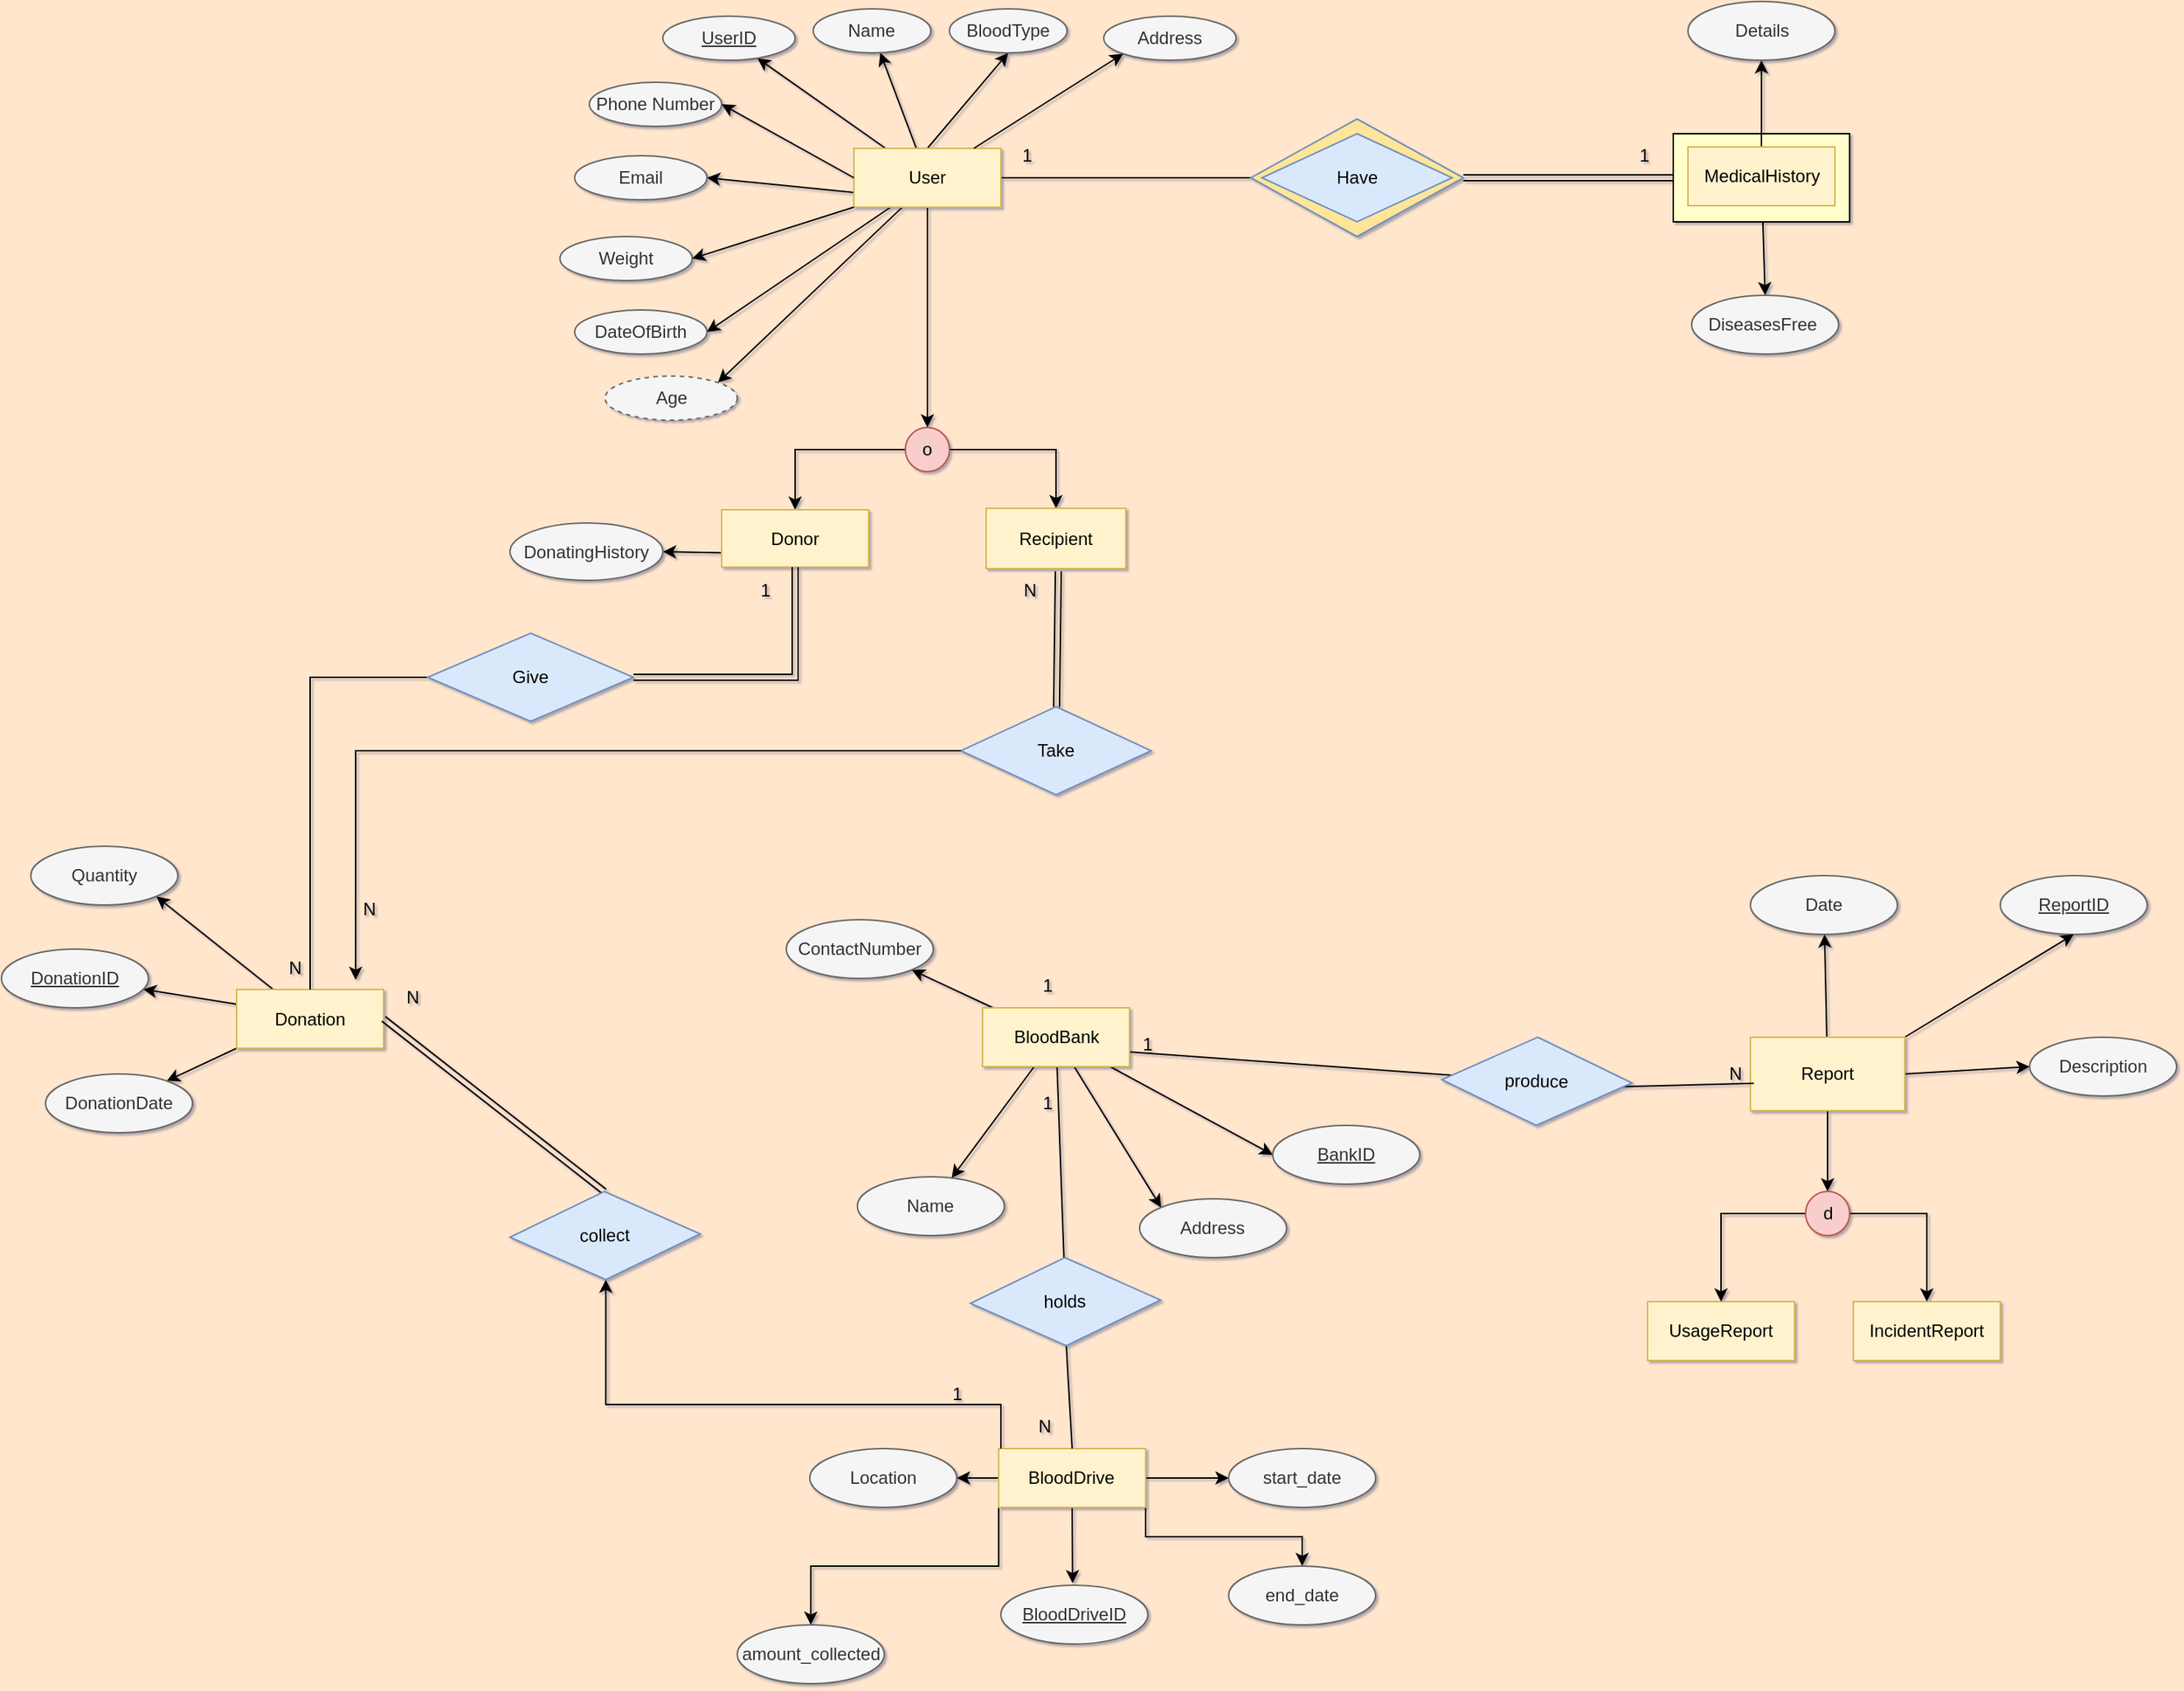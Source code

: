 <mxfile version="22.1.9" type="github">
  <diagram id="R2lEEEUBdFMjLlhIrx00" name="Page-1">
    <mxGraphModel dx="1120" dy="434" grid="1" gridSize="10" guides="1" tooltips="1" connect="1" arrows="1" fold="1" page="1" pageScale="1" pageWidth="2336" pageHeight="1654" background="#FFE6CC" math="0" shadow="1" extFonts="Permanent Marker^https://fonts.googleapis.com/css?family=Permanent+Marker">
      <root>
        <mxCell id="0" />
        <mxCell id="1" parent="0" />
        <mxCell id="_rmbIt593e3uRn-yPing-3" value="" style="rounded=0;orthogonalLoop=1;jettySize=auto;html=1;" parent="1" source="_rmbIt593e3uRn-yPing-1" target="_rmbIt593e3uRn-yPing-2" edge="1">
          <mxGeometry relative="1" as="geometry" />
        </mxCell>
        <mxCell id="_rmbIt593e3uRn-yPing-5" value="" style="rounded=0;orthogonalLoop=1;jettySize=auto;html=1;" parent="1" source="_rmbIt593e3uRn-yPing-1" target="_rmbIt593e3uRn-yPing-4" edge="1">
          <mxGeometry relative="1" as="geometry" />
        </mxCell>
        <mxCell id="_rmbIt593e3uRn-yPing-9" style="rounded=0;orthogonalLoop=1;jettySize=auto;html=1;entryX=1;entryY=0;entryDx=0;entryDy=0;exitX=0.346;exitY=0.961;exitDx=0;exitDy=0;exitPerimeter=0;" parent="1" source="_rmbIt593e3uRn-yPing-1" target="_rmbIt593e3uRn-yPing-10" edge="1">
          <mxGeometry relative="1" as="geometry">
            <mxPoint x="529.83" y="680" as="targetPoint" />
            <mxPoint x="590.83" y="710.5" as="sourcePoint" />
          </mxGeometry>
        </mxCell>
        <mxCell id="_rmbIt593e3uRn-yPing-12" value="" style="rounded=0;orthogonalLoop=1;jettySize=auto;html=1;exitX=0.25;exitY=1;exitDx=0;exitDy=0;entryX=1;entryY=0.5;entryDx=0;entryDy=0;" parent="1" source="_rmbIt593e3uRn-yPing-1" target="_rmbIt593e3uRn-yPing-11" edge="1">
          <mxGeometry relative="1" as="geometry">
            <mxPoint x="556.17" y="665" as="sourcePoint" />
          </mxGeometry>
        </mxCell>
        <mxCell id="_rmbIt593e3uRn-yPing-21" style="rounded=0;orthogonalLoop=1;jettySize=auto;html=1;entryX=1;entryY=0.5;entryDx=0;entryDy=0;exitX=0;exitY=0.75;exitDx=0;exitDy=0;" parent="1" source="_rmbIt593e3uRn-yPing-1" target="_rmbIt593e3uRn-yPing-19" edge="1">
          <mxGeometry relative="1" as="geometry" />
        </mxCell>
        <mxCell id="_rmbIt593e3uRn-yPing-31" style="rounded=0;orthogonalLoop=1;jettySize=auto;html=1;exitX=0;exitY=0.75;exitDx=0;exitDy=0;entryX=1;entryY=0.5;entryDx=0;entryDy=0;" parent="1" source="mngqqu9BJPB-wj1xq_c6-21" target="_rmbIt593e3uRn-yPing-30" edge="1">
          <mxGeometry relative="1" as="geometry">
            <mxPoint x="591" y="731" as="sourcePoint" />
            <mxPoint x="490" y="741.75" as="targetPoint" />
          </mxGeometry>
        </mxCell>
        <mxCell id="ONDrYkihtajZO3aNgYlQ-14" style="rounded=0;orthogonalLoop=1;jettySize=auto;html=1;exitX=0.5;exitY=0;exitDx=0;exitDy=0;entryX=0.5;entryY=1;entryDx=0;entryDy=0;" parent="1" source="_rmbIt593e3uRn-yPing-1" target="ONDrYkihtajZO3aNgYlQ-13" edge="1">
          <mxGeometry relative="1" as="geometry" />
        </mxCell>
        <mxCell id="mngqqu9BJPB-wj1xq_c6-20" style="edgeStyle=orthogonalEdgeStyle;rounded=0;orthogonalLoop=1;jettySize=auto;html=1;entryX=0.5;entryY=0;entryDx=0;entryDy=0;" parent="1" source="_rmbIt593e3uRn-yPing-1" target="mngqqu9BJPB-wj1xq_c6-17" edge="1">
          <mxGeometry relative="1" as="geometry" />
        </mxCell>
        <mxCell id="thTgEI5GeHc5OVV1MgXY-12" style="edgeStyle=orthogonalEdgeStyle;rounded=0;orthogonalLoop=1;jettySize=auto;html=1;entryX=0;entryY=0.5;entryDx=0;entryDy=0;endArrow=none;endFill=0;" parent="1" source="_rmbIt593e3uRn-yPing-1" target="thTgEI5GeHc5OVV1MgXY-2" edge="1">
          <mxGeometry relative="1" as="geometry" />
        </mxCell>
        <mxCell id="_rmbIt593e3uRn-yPing-1" value="User" style="whiteSpace=wrap;html=1;align=center;fillColor=#fff2cc;strokeColor=#d6b656;" parent="1" vertex="1">
          <mxGeometry x="640" y="445" width="100" height="40" as="geometry" />
        </mxCell>
        <mxCell id="_rmbIt593e3uRn-yPing-2" value="UserID" style="ellipse;whiteSpace=wrap;html=1;align=center;fontStyle=4;fillColor=#f5f5f5;strokeColor=#666666;fontColor=#333333;" parent="1" vertex="1">
          <mxGeometry x="510" y="355" width="90" height="30" as="geometry" />
        </mxCell>
        <mxCell id="_rmbIt593e3uRn-yPing-4" value="Name" style="ellipse;whiteSpace=wrap;html=1;align=center;fillColor=#f5f5f5;strokeColor=#666666;fontColor=#333333;" parent="1" vertex="1">
          <mxGeometry x="612.35" y="350" width="80" height="30" as="geometry" />
        </mxCell>
        <mxCell id="_rmbIt593e3uRn-yPing-10" value="Age" style="ellipse;whiteSpace=wrap;html=1;align=center;dashed=1;fillColor=#f5f5f5;strokeColor=#666666;fontColor=#333333;" parent="1" vertex="1">
          <mxGeometry x="470.67" y="600" width="90" height="30" as="geometry" />
        </mxCell>
        <mxCell id="_rmbIt593e3uRn-yPing-11" value="DateOfBirth" style="ellipse;whiteSpace=wrap;html=1;align=center;fillColor=#f5f5f5;strokeColor=#666666;fontColor=#333333;" parent="1" vertex="1">
          <mxGeometry x="450" y="555" width="90" height="30" as="geometry" />
        </mxCell>
        <mxCell id="_rmbIt593e3uRn-yPing-13" value="Address" style="ellipse;whiteSpace=wrap;html=1;align=center;fillColor=#f5f5f5;strokeColor=#666666;fontColor=#333333;" parent="1" vertex="1">
          <mxGeometry x="810" y="355" width="90" height="30" as="geometry" />
        </mxCell>
        <mxCell id="_rmbIt593e3uRn-yPing-16" style="rounded=0;orthogonalLoop=1;jettySize=auto;html=1;entryX=0;entryY=1;entryDx=0;entryDy=0;" parent="1" source="_rmbIt593e3uRn-yPing-1" target="_rmbIt593e3uRn-yPing-13" edge="1">
          <mxGeometry relative="1" as="geometry" />
        </mxCell>
        <mxCell id="_rmbIt593e3uRn-yPing-17" value="Phone Number" style="ellipse;whiteSpace=wrap;html=1;align=center;fillColor=#f5f5f5;strokeColor=#666666;fontColor=#333333;" parent="1" vertex="1">
          <mxGeometry x="460" y="400" width="90" height="30" as="geometry" />
        </mxCell>
        <mxCell id="_rmbIt593e3uRn-yPing-19" value="Email" style="ellipse;whiteSpace=wrap;html=1;align=center;fillColor=#f5f5f5;strokeColor=#666666;fontColor=#333333;" parent="1" vertex="1">
          <mxGeometry x="450" y="450" width="90" height="30" as="geometry" />
        </mxCell>
        <mxCell id="_rmbIt593e3uRn-yPing-20" style="rounded=0;orthogonalLoop=1;jettySize=auto;html=1;exitX=0;exitY=0.5;exitDx=0;exitDy=0;entryX=1;entryY=0.5;entryDx=0;entryDy=0;" parent="1" source="_rmbIt593e3uRn-yPing-1" target="_rmbIt593e3uRn-yPing-17" edge="1">
          <mxGeometry relative="1" as="geometry" />
        </mxCell>
        <mxCell id="_rmbIt593e3uRn-yPing-24" value="Weight" style="ellipse;whiteSpace=wrap;html=1;align=center;fillColor=#f5f5f5;strokeColor=#666666;fontColor=#333333;" parent="1" vertex="1">
          <mxGeometry x="440" y="505" width="90" height="30" as="geometry" />
        </mxCell>
        <mxCell id="_rmbIt593e3uRn-yPing-30" value="DonatingHistory" style="ellipse;whiteSpace=wrap;html=1;align=center;fillColor=#f5f5f5;strokeColor=#666666;fontColor=#333333;" parent="1" vertex="1">
          <mxGeometry x="406" y="700" width="104" height="39" as="geometry" />
        </mxCell>
        <mxCell id="LjBN4Qn5D7-HvQ0hQZ_H-26" style="edgeStyle=orthogonalEdgeStyle;rounded=0;orthogonalLoop=1;jettySize=auto;html=1;entryX=0;entryY=0.5;entryDx=0;entryDy=0;" parent="1" edge="1">
          <mxGeometry relative="1" as="geometry">
            <mxPoint x="1380" y="385.059" as="sourcePoint" />
          </mxGeometry>
        </mxCell>
        <mxCell id="LjBN4Qn5D7-HvQ0hQZ_H-50" value="IncidentReport" style="whiteSpace=wrap;html=1;align=center;fillColor=#fff2cc;strokeColor=#d6b656;" parent="1" vertex="1">
          <mxGeometry x="1320" y="1230" width="100" height="40" as="geometry" />
        </mxCell>
        <mxCell id="LjBN4Qn5D7-HvQ0hQZ_H-51" value="ReportID" style="ellipse;whiteSpace=wrap;html=1;align=center;fontStyle=4;fillColor=#f5f5f5;strokeColor=#666666;fontColor=#333333;" parent="1" vertex="1">
          <mxGeometry x="1420" y="940" width="100" height="40" as="geometry" />
        </mxCell>
        <mxCell id="LjBN4Qn5D7-HvQ0hQZ_H-52" value="Description" style="ellipse;whiteSpace=wrap;html=1;align=center;fillColor=#f5f5f5;strokeColor=#666666;fontColor=#333333;" parent="1" vertex="1">
          <mxGeometry x="1440" y="1050" width="100" height="40" as="geometry" />
        </mxCell>
        <mxCell id="LjBN4Qn5D7-HvQ0hQZ_H-57" value="UsageReport" style="whiteSpace=wrap;html=1;align=center;fillColor=#fff2cc;strokeColor=#d6b656;" parent="1" vertex="1">
          <mxGeometry x="1180" y="1230" width="100" height="40" as="geometry" />
        </mxCell>
        <mxCell id="LjBN4Qn5D7-HvQ0hQZ_H-59" value="Date" style="ellipse;whiteSpace=wrap;html=1;align=center;fillColor=#f5f5f5;strokeColor=#666666;fontColor=#333333;" parent="1" vertex="1">
          <mxGeometry x="1250" y="940" width="100" height="40" as="geometry" />
        </mxCell>
        <mxCell id="AMj3o4mjBAUH1Wynp_XB-3" value="" style="rounded=0;orthogonalLoop=1;jettySize=auto;html=1;" parent="1" source="AMj3o4mjBAUH1Wynp_XB-1" target="LjBN4Qn5D7-HvQ0hQZ_H-59" edge="1">
          <mxGeometry relative="1" as="geometry" />
        </mxCell>
        <mxCell id="AMj3o4mjBAUH1Wynp_XB-4" style="rounded=0;orthogonalLoop=1;jettySize=auto;html=1;exitX=1;exitY=0;exitDx=0;exitDy=0;entryX=0.5;entryY=1;entryDx=0;entryDy=0;" parent="1" source="AMj3o4mjBAUH1Wynp_XB-1" target="LjBN4Qn5D7-HvQ0hQZ_H-51" edge="1">
          <mxGeometry relative="1" as="geometry" />
        </mxCell>
        <mxCell id="AMj3o4mjBAUH1Wynp_XB-5" style="edgeStyle=orthogonalEdgeStyle;rounded=0;orthogonalLoop=1;jettySize=auto;html=1;exitX=0.5;exitY=1;exitDx=0;exitDy=0;" parent="1" source="AMj3o4mjBAUH1Wynp_XB-1" target="AMj3o4mjBAUH1Wynp_XB-6" edge="1">
          <mxGeometry relative="1" as="geometry">
            <mxPoint x="1355" y="820" as="targetPoint" />
          </mxGeometry>
        </mxCell>
        <mxCell id="ONDrYkihtajZO3aNgYlQ-47" style="rounded=0;orthogonalLoop=1;jettySize=auto;html=1;exitX=1;exitY=0.5;exitDx=0;exitDy=0;entryX=0;entryY=0.5;entryDx=0;entryDy=0;" parent="1" source="AMj3o4mjBAUH1Wynp_XB-1" target="LjBN4Qn5D7-HvQ0hQZ_H-52" edge="1">
          <mxGeometry relative="1" as="geometry" />
        </mxCell>
        <mxCell id="AMj3o4mjBAUH1Wynp_XB-1" value="Report" style="rounded=0;whiteSpace=wrap;html=1;fillColor=#fff2cc;strokeColor=#d6b656;" parent="1" vertex="1">
          <mxGeometry x="1250" y="1050" width="105" height="50" as="geometry" />
        </mxCell>
        <mxCell id="AMj3o4mjBAUH1Wynp_XB-7" style="edgeStyle=orthogonalEdgeStyle;rounded=0;orthogonalLoop=1;jettySize=auto;html=1;exitX=0;exitY=0.5;exitDx=0;exitDy=0;entryX=0.5;entryY=0;entryDx=0;entryDy=0;" parent="1" source="AMj3o4mjBAUH1Wynp_XB-6" target="LjBN4Qn5D7-HvQ0hQZ_H-57" edge="1">
          <mxGeometry relative="1" as="geometry" />
        </mxCell>
        <mxCell id="AMj3o4mjBAUH1Wynp_XB-8" style="rounded=0;orthogonalLoop=1;jettySize=auto;html=1;exitX=1;exitY=0.5;exitDx=0;exitDy=0;entryX=0.5;entryY=0;entryDx=0;entryDy=0;edgeStyle=orthogonalEdgeStyle;" parent="1" source="AMj3o4mjBAUH1Wynp_XB-6" target="LjBN4Qn5D7-HvQ0hQZ_H-50" edge="1">
          <mxGeometry relative="1" as="geometry" />
        </mxCell>
        <mxCell id="AMj3o4mjBAUH1Wynp_XB-6" value="d" style="ellipse;whiteSpace=wrap;html=1;fillColor=#f8cecc;strokeColor=#b85450;" parent="1" vertex="1">
          <mxGeometry x="1287.5" y="1155" width="30" height="30" as="geometry" />
        </mxCell>
        <mxCell id="ONDrYkihtajZO3aNgYlQ-13" value="BloodType" style="ellipse;whiteSpace=wrap;html=1;align=center;fillColor=#f5f5f5;strokeColor=#666666;fontColor=#333333;" parent="1" vertex="1">
          <mxGeometry x="705.0" y="350" width="80" height="30" as="geometry" />
        </mxCell>
        <mxCell id="ONDrYkihtajZO3aNgYlQ-53" style="rounded=0;orthogonalLoop=1;jettySize=auto;html=1;exitX=1;exitY=0.5;exitDx=0;exitDy=0;entryX=0;entryY=0;entryDx=0;entryDy=0;" parent="1" edge="1">
          <mxGeometry relative="1" as="geometry">
            <mxPoint x="1720" y="585" as="targetPoint" />
          </mxGeometry>
        </mxCell>
        <mxCell id="mngqqu9BJPB-wj1xq_c6-36" style="edgeStyle=orthogonalEdgeStyle;rounded=0;orthogonalLoop=1;jettySize=auto;html=1;entryX=0.5;entryY=0;entryDx=0;entryDy=0;" parent="1" source="mngqqu9BJPB-wj1xq_c6-17" target="mngqqu9BJPB-wj1xq_c6-21" edge="1">
          <mxGeometry relative="1" as="geometry" />
        </mxCell>
        <mxCell id="mngqqu9BJPB-wj1xq_c6-40" style="edgeStyle=orthogonalEdgeStyle;rounded=0;orthogonalLoop=1;jettySize=auto;html=1;exitX=1;exitY=0.5;exitDx=0;exitDy=0;entryX=0.5;entryY=0;entryDx=0;entryDy=0;" parent="1" source="mngqqu9BJPB-wj1xq_c6-17" target="mngqqu9BJPB-wj1xq_c6-39" edge="1">
          <mxGeometry relative="1" as="geometry" />
        </mxCell>
        <mxCell id="mngqqu9BJPB-wj1xq_c6-17" value="o" style="ellipse;whiteSpace=wrap;html=1;fillColor=#f8cecc;strokeColor=#b85450;" parent="1" vertex="1">
          <mxGeometry x="675" y="635" width="30" height="30" as="geometry" />
        </mxCell>
        <mxCell id="t70BHWSZukmcB8q4agb_-3" style="rounded=0;orthogonalLoop=1;jettySize=auto;html=1;exitX=0;exitY=1;exitDx=0;exitDy=0;" parent="1" source="_rmbIt593e3uRn-yPing-1" edge="1">
          <mxGeometry relative="1" as="geometry">
            <mxPoint x="581.17" y="665" as="sourcePoint" />
            <mxPoint x="530" y="520" as="targetPoint" />
          </mxGeometry>
        </mxCell>
        <mxCell id="mngqqu9BJPB-wj1xq_c6-21" value="Donor" style="rounded=0;whiteSpace=wrap;html=1;fillColor=#fff2cc;strokeColor=#d6b656;" parent="1" vertex="1">
          <mxGeometry x="550" y="691" width="100" height="39" as="geometry" />
        </mxCell>
        <mxCell id="mngqqu9BJPB-wj1xq_c6-22" style="rounded=0;orthogonalLoop=1;jettySize=auto;html=1;exitX=0;exitY=0.25;exitDx=0;exitDy=0;" parent="1" source="mngqqu9BJPB-wj1xq_c6-27" target="mngqqu9BJPB-wj1xq_c6-28" edge="1">
          <mxGeometry relative="1" as="geometry" />
        </mxCell>
        <mxCell id="mngqqu9BJPB-wj1xq_c6-23" style="rounded=0;orthogonalLoop=1;jettySize=auto;html=1;exitX=0;exitY=1;exitDx=0;exitDy=0;" parent="1" source="mngqqu9BJPB-wj1xq_c6-27" target="mngqqu9BJPB-wj1xq_c6-29" edge="1">
          <mxGeometry relative="1" as="geometry" />
        </mxCell>
        <mxCell id="mngqqu9BJPB-wj1xq_c6-24" style="rounded=0;orthogonalLoop=1;jettySize=auto;html=1;entryX=1;entryY=1;entryDx=0;entryDy=0;" parent="1" source="mngqqu9BJPB-wj1xq_c6-27" target="mngqqu9BJPB-wj1xq_c6-30" edge="1">
          <mxGeometry relative="1" as="geometry" />
        </mxCell>
        <mxCell id="mngqqu9BJPB-wj1xq_c6-27" value="Donation" style="whiteSpace=wrap;html=1;align=center;fillColor=#fff2cc;strokeColor=#d6b656;direction=east;" parent="1" vertex="1">
          <mxGeometry x="220" y="1017.5" width="100" height="40" as="geometry" />
        </mxCell>
        <mxCell id="mngqqu9BJPB-wj1xq_c6-28" value="DonationID" style="ellipse;whiteSpace=wrap;html=1;align=center;fontStyle=4;fillColor=#f5f5f5;strokeColor=#666666;fontColor=#333333;direction=east;" parent="1" vertex="1">
          <mxGeometry x="60" y="990" width="100" height="40" as="geometry" />
        </mxCell>
        <mxCell id="mngqqu9BJPB-wj1xq_c6-29" value="DonationDate" style="ellipse;whiteSpace=wrap;html=1;align=center;fillColor=#f5f5f5;strokeColor=#666666;fontColor=#333333;direction=east;" parent="1" vertex="1">
          <mxGeometry x="90" y="1075" width="100" height="40" as="geometry" />
        </mxCell>
        <mxCell id="mngqqu9BJPB-wj1xq_c6-30" value="Quantity" style="ellipse;whiteSpace=wrap;html=1;align=center;fillColor=#f5f5f5;strokeColor=#666666;fontColor=#333333;direction=east;" parent="1" vertex="1">
          <mxGeometry x="80" y="920" width="100" height="40" as="geometry" />
        </mxCell>
        <mxCell id="mngqqu9BJPB-wj1xq_c6-31" style="edgeStyle=orthogonalEdgeStyle;rounded=0;orthogonalLoop=1;jettySize=auto;html=1;exitX=0.5;exitY=1;exitDx=0;exitDy=0;entryX=1;entryY=0.5;entryDx=0;entryDy=0;shape=link;" parent="1" source="mngqqu9BJPB-wj1xq_c6-21" target="mngqqu9BJPB-wj1xq_c6-32" edge="1">
          <mxGeometry relative="1" as="geometry">
            <mxPoint x="170" y="1080" as="sourcePoint" />
          </mxGeometry>
        </mxCell>
        <mxCell id="mngqqu9BJPB-wj1xq_c6-37" style="edgeStyle=orthogonalEdgeStyle;rounded=0;orthogonalLoop=1;jettySize=auto;html=1;entryX=0.5;entryY=0;entryDx=0;entryDy=0;endArrow=none;endFill=0;" parent="1" source="mngqqu9BJPB-wj1xq_c6-32" target="mngqqu9BJPB-wj1xq_c6-27" edge="1">
          <mxGeometry relative="1" as="geometry" />
        </mxCell>
        <mxCell id="mngqqu9BJPB-wj1xq_c6-32" value="Give" style="shape=rhombus;perimeter=rhombusPerimeter;whiteSpace=wrap;html=1;align=center;rotation=0;fillColor=#dae8fc;strokeColor=#6c8ebf;" parent="1" vertex="1">
          <mxGeometry x="350" y="775" width="140" height="60" as="geometry" />
        </mxCell>
        <mxCell id="mngqqu9BJPB-wj1xq_c6-38" value="N" style="text;html=1;strokeColor=none;fillColor=none;align=center;verticalAlign=middle;whiteSpace=wrap;rounded=0;" parent="1" vertex="1">
          <mxGeometry x="310" y="995" width="60" height="55" as="geometry" />
        </mxCell>
        <mxCell id="mngqqu9BJPB-wj1xq_c6-39" value="Recipient" style="rounded=0;whiteSpace=wrap;html=1;fillColor=#fff2cc;strokeColor=#d6b656;" parent="1" vertex="1">
          <mxGeometry x="730" y="690" width="95" height="41" as="geometry" />
        </mxCell>
        <mxCell id="mngqqu9BJPB-wj1xq_c6-41" style="rounded=0;orthogonalLoop=1;jettySize=auto;html=1;shape=link;exitX=0.5;exitY=0;exitDx=0;exitDy=0;entryX=1;entryY=0.5;entryDx=0;entryDy=0;" parent="1" source="aU1ORjK0ykNhyNaxKThA-3" target="mngqqu9BJPB-wj1xq_c6-27" edge="1">
          <mxGeometry relative="1" as="geometry">
            <mxPoint x="460.008" y="1039.122" as="sourcePoint" />
            <mxPoint x="330" y="960" as="targetPoint" />
          </mxGeometry>
        </mxCell>
        <mxCell id="mngqqu9BJPB-wj1xq_c6-55" style="rounded=0;orthogonalLoop=1;jettySize=auto;html=1;exitX=0.664;exitY=1.045;exitDx=0;exitDy=0;shape=link;exitPerimeter=0;" parent="1" target="mngqqu9BJPB-wj1xq_c6-54" edge="1">
          <mxGeometry relative="1" as="geometry">
            <mxPoint x="779.08" y="732.845" as="sourcePoint" />
            <mxPoint x="766" y="815" as="targetPoint" />
          </mxGeometry>
        </mxCell>
        <mxCell id="mngqqu9BJPB-wj1xq_c6-59" style="edgeStyle=orthogonalEdgeStyle;rounded=0;orthogonalLoop=1;jettySize=auto;html=1;entryX=1;entryY=0.5;entryDx=0;entryDy=0;" parent="1" edge="1">
          <mxGeometry relative="1" as="geometry">
            <mxPoint x="634" y="167.0" as="sourcePoint" />
          </mxGeometry>
        </mxCell>
        <mxCell id="mngqqu9BJPB-wj1xq_c6-60" style="edgeStyle=orthogonalEdgeStyle;rounded=0;orthogonalLoop=1;jettySize=auto;html=1;entryX=0;entryY=0.5;entryDx=0;entryDy=0;" parent="1" edge="1">
          <mxGeometry relative="1" as="geometry">
            <mxPoint x="734" y="167.0" as="sourcePoint" />
          </mxGeometry>
        </mxCell>
        <mxCell id="mngqqu9BJPB-wj1xq_c6-72" style="rounded=0;orthogonalLoop=1;jettySize=auto;html=1;entryX=1;entryY=1;entryDx=0;entryDy=0;" parent="1" source="mngqqu9BJPB-wj1xq_c6-79" target="mngqqu9BJPB-wj1xq_c6-83" edge="1">
          <mxGeometry relative="1" as="geometry" />
        </mxCell>
        <mxCell id="mngqqu9BJPB-wj1xq_c6-73" style="rounded=0;orthogonalLoop=1;jettySize=auto;html=1;" parent="1" source="mngqqu9BJPB-wj1xq_c6-79" target="mngqqu9BJPB-wj1xq_c6-81" edge="1">
          <mxGeometry relative="1" as="geometry" />
        </mxCell>
        <mxCell id="mngqqu9BJPB-wj1xq_c6-74" style="rounded=0;orthogonalLoop=1;jettySize=auto;html=1;entryX=0;entryY=0.5;entryDx=0;entryDy=0;" parent="1" source="mngqqu9BJPB-wj1xq_c6-79" target="mngqqu9BJPB-wj1xq_c6-80" edge="1">
          <mxGeometry relative="1" as="geometry" />
        </mxCell>
        <mxCell id="mngqqu9BJPB-wj1xq_c6-78" style="rounded=0;orthogonalLoop=1;jettySize=auto;html=1;exitX=1;exitY=0.75;exitDx=0;exitDy=0;endArrow=none;endFill=0;" parent="1" source="mngqqu9BJPB-wj1xq_c6-79" target="mngqqu9BJPB-wj1xq_c6-94" edge="1">
          <mxGeometry relative="1" as="geometry">
            <mxPoint x="819.99" y="1075.56" as="sourcePoint" />
            <mxPoint x="1155.61" y="1064.431" as="targetPoint" />
          </mxGeometry>
        </mxCell>
        <mxCell id="mngqqu9BJPB-wj1xq_c6-101" style="rounded=0;orthogonalLoop=1;jettySize=auto;html=1;entryX=0;entryY=0;entryDx=0;entryDy=0;" parent="1" source="mngqqu9BJPB-wj1xq_c6-79" target="mngqqu9BJPB-wj1xq_c6-82" edge="1">
          <mxGeometry relative="1" as="geometry" />
        </mxCell>
        <mxCell id="mngqqu9BJPB-wj1xq_c6-109" style="rounded=0;orthogonalLoop=1;jettySize=auto;html=1;endArrow=none;endFill=0;" parent="1" source="mngqqu9BJPB-wj1xq_c6-79" target="mngqqu9BJPB-wj1xq_c6-93" edge="1">
          <mxGeometry relative="1" as="geometry" />
        </mxCell>
        <mxCell id="mngqqu9BJPB-wj1xq_c6-79" value="BloodBank" style="whiteSpace=wrap;html=1;align=center;fillColor=#fff2cc;strokeColor=#d6b656;" parent="1" vertex="1">
          <mxGeometry x="727.5" y="1030" width="100" height="40" as="geometry" />
        </mxCell>
        <mxCell id="mngqqu9BJPB-wj1xq_c6-80" value="BankID " style="ellipse;whiteSpace=wrap;html=1;align=center;fontStyle=4;fillColor=#f5f5f5;strokeColor=#666666;fontColor=#333333;" parent="1" vertex="1">
          <mxGeometry x="925" y="1110" width="100" height="40" as="geometry" />
        </mxCell>
        <mxCell id="mngqqu9BJPB-wj1xq_c6-81" value="Name" style="ellipse;whiteSpace=wrap;html=1;align=center;fillColor=#f5f5f5;strokeColor=#666666;fontColor=#333333;" parent="1" vertex="1">
          <mxGeometry x="642.35" y="1145" width="100" height="40" as="geometry" />
        </mxCell>
        <mxCell id="mngqqu9BJPB-wj1xq_c6-82" value="Address" style="ellipse;whiteSpace=wrap;html=1;align=center;fillColor=#f5f5f5;strokeColor=#666666;fontColor=#333333;" parent="1" vertex="1">
          <mxGeometry x="834.39" y="1160" width="100" height="40" as="geometry" />
        </mxCell>
        <mxCell id="mngqqu9BJPB-wj1xq_c6-83" value="ContactNumber" style="ellipse;whiteSpace=wrap;html=1;align=center;fillColor=#f5f5f5;strokeColor=#666666;fontColor=#333333;" parent="1" vertex="1">
          <mxGeometry x="594" y="970" width="100" height="40" as="geometry" />
        </mxCell>
        <mxCell id="mngqqu9BJPB-wj1xq_c6-84" style="edgeStyle=orthogonalEdgeStyle;rounded=0;orthogonalLoop=1;jettySize=auto;html=1;entryX=1;entryY=0.5;entryDx=0;entryDy=0;" parent="1" source="mngqqu9BJPB-wj1xq_c6-87" target="mngqqu9BJPB-wj1xq_c6-89" edge="1">
          <mxGeometry relative="1" as="geometry" />
        </mxCell>
        <mxCell id="mngqqu9BJPB-wj1xq_c6-85" style="edgeStyle=orthogonalEdgeStyle;rounded=0;orthogonalLoop=1;jettySize=auto;html=1;entryX=0;entryY=0.5;entryDx=0;entryDy=0;" parent="1" source="mngqqu9BJPB-wj1xq_c6-87" target="mngqqu9BJPB-wj1xq_c6-90" edge="1">
          <mxGeometry relative="1" as="geometry" />
        </mxCell>
        <mxCell id="mngqqu9BJPB-wj1xq_c6-86" style="rounded=0;orthogonalLoop=1;jettySize=auto;html=1;entryX=0.66;entryY=-0.033;entryDx=0;entryDy=0;entryPerimeter=0;exitX=0.5;exitY=1;exitDx=0;exitDy=0;" parent="1" source="mngqqu9BJPB-wj1xq_c6-87" edge="1">
          <mxGeometry relative="1" as="geometry">
            <mxPoint x="788.81" y="1421.68" as="targetPoint" />
            <mxPoint x="776.186" y="1370" as="sourcePoint" />
          </mxGeometry>
        </mxCell>
        <mxCell id="aU1ORjK0ykNhyNaxKThA-2" style="edgeStyle=orthogonalEdgeStyle;rounded=0;orthogonalLoop=1;jettySize=auto;html=1;exitX=1;exitY=1;exitDx=0;exitDy=0;" edge="1" parent="1" source="mngqqu9BJPB-wj1xq_c6-87" target="aU1ORjK0ykNhyNaxKThA-1">
          <mxGeometry relative="1" as="geometry" />
        </mxCell>
        <mxCell id="aU1ORjK0ykNhyNaxKThA-9" style="edgeStyle=orthogonalEdgeStyle;rounded=0;orthogonalLoop=1;jettySize=auto;html=1;exitX=0;exitY=1;exitDx=0;exitDy=0;entryX=0.5;entryY=0;entryDx=0;entryDy=0;" edge="1" parent="1" source="mngqqu9BJPB-wj1xq_c6-87" target="aU1ORjK0ykNhyNaxKThA-11">
          <mxGeometry relative="1" as="geometry">
            <mxPoint x="610" y="1440" as="targetPoint" />
          </mxGeometry>
        </mxCell>
        <mxCell id="mngqqu9BJPB-wj1xq_c6-87" value="BloodDrive" style="whiteSpace=wrap;html=1;align=center;fillColor=#fff2cc;strokeColor=#d6b656;" parent="1" vertex="1">
          <mxGeometry x="738.49" y="1330" width="100" height="40" as="geometry" />
        </mxCell>
        <mxCell id="mngqqu9BJPB-wj1xq_c6-88" value="BloodDriveID" style="ellipse;whiteSpace=wrap;html=1;align=center;fontStyle=4;fillColor=#f5f5f5;strokeColor=#666666;fontColor=#333333;" parent="1" vertex="1">
          <mxGeometry x="740" y="1423" width="100" height="40" as="geometry" />
        </mxCell>
        <mxCell id="mngqqu9BJPB-wj1xq_c6-89" value="Location" style="ellipse;whiteSpace=wrap;html=1;align=center;fillColor=#f5f5f5;strokeColor=#666666;fontColor=#333333;" parent="1" vertex="1">
          <mxGeometry x="610" y="1330" width="100" height="40" as="geometry" />
        </mxCell>
        <mxCell id="mngqqu9BJPB-wj1xq_c6-90" value="start_date" style="ellipse;whiteSpace=wrap;html=1;align=center;fillColor=#f5f5f5;strokeColor=#666666;fontColor=#333333;" parent="1" vertex="1">
          <mxGeometry x="895" y="1330" width="100" height="40" as="geometry" />
        </mxCell>
        <mxCell id="mngqqu9BJPB-wj1xq_c6-100" style="rounded=0;orthogonalLoop=1;jettySize=auto;html=1;entryX=0.5;entryY=0;entryDx=0;entryDy=0;endArrow=none;endFill=0;exitX=0.5;exitY=1;exitDx=0;exitDy=0;" parent="1" source="mngqqu9BJPB-wj1xq_c6-93" target="mngqqu9BJPB-wj1xq_c6-87" edge="1">
          <mxGeometry relative="1" as="geometry">
            <mxPoint x="772.418" y="1317.613" as="sourcePoint" />
            <mxPoint x="767.58" y="1440" as="targetPoint" />
          </mxGeometry>
        </mxCell>
        <mxCell id="mngqqu9BJPB-wj1xq_c6-93" value="holds" style="shape=rhombus;perimeter=rhombusPerimeter;whiteSpace=wrap;html=1;align=center;rotation=-1;fillColor=#dae8fc;strokeColor=#6c8ebf;" parent="1" vertex="1">
          <mxGeometry x="719.3" y="1200" width="129.39" height="60" as="geometry" />
        </mxCell>
        <mxCell id="mngqqu9BJPB-wj1xq_c6-104" style="rounded=0;orthogonalLoop=1;jettySize=auto;html=1;entryX=0;entryY=0.75;entryDx=0;entryDy=0;exitX=0.954;exitY=0.543;exitDx=0;exitDy=0;exitPerimeter=0;endArrow=none;endFill=0;" parent="1" source="mngqqu9BJPB-wj1xq_c6-94" edge="1">
          <mxGeometry relative="1" as="geometry">
            <mxPoint x="1169.391" y="1078.577" as="sourcePoint" />
            <mxPoint x="1252.31" y="1081.43" as="targetPoint" />
          </mxGeometry>
        </mxCell>
        <mxCell id="mngqqu9BJPB-wj1xq_c6-94" value="produce" style="shape=rhombus;perimeter=rhombusPerimeter;whiteSpace=wrap;html=1;align=center;rotation=1;fillColor=#dae8fc;strokeColor=#6c8ebf;" parent="1" vertex="1">
          <mxGeometry x="1040" y="1050" width="129.39" height="60" as="geometry" />
        </mxCell>
        <mxCell id="mngqqu9BJPB-wj1xq_c6-98" style="rounded=0;orthogonalLoop=1;jettySize=auto;html=1;entryX=0.341;entryY=0.902;entryDx=0;entryDy=0;entryPerimeter=0;exitX=0.5;exitY=0;exitDx=0;exitDy=0;endArrow=none;endFill=0;" parent="1" source="mngqqu9BJPB-wj1xq_c6-54" edge="1">
          <mxGeometry relative="1" as="geometry">
            <mxPoint x="714" y="965" as="sourcePoint" />
            <mxPoint x="775.422" y="859.12" as="targetPoint" />
          </mxGeometry>
        </mxCell>
        <mxCell id="mngqqu9BJPB-wj1xq_c6-113" value="1" style="text;html=1;strokeColor=none;fillColor=none;align=center;verticalAlign=middle;whiteSpace=wrap;rounded=0;" parent="1" vertex="1">
          <mxGeometry x="550" y="731" width="60" height="30" as="geometry" />
        </mxCell>
        <mxCell id="mngqqu9BJPB-wj1xq_c6-54" value="Take" style="shape=rhombus;perimeter=rhombusPerimeter;whiteSpace=wrap;html=1;align=center;rotation=0;fillColor=#dae8fc;strokeColor=#6c8ebf;" parent="1" vertex="1">
          <mxGeometry x="712.81" y="825" width="129.39" height="60" as="geometry" />
        </mxCell>
        <mxCell id="mngqqu9BJPB-wj1xq_c6-117" value="1" style="text;html=1;strokeColor=none;fillColor=none;align=center;verticalAlign=middle;whiteSpace=wrap;rounded=0;" parent="1" vertex="1">
          <mxGeometry x="810" y="1040" width="60" height="30" as="geometry" />
        </mxCell>
        <mxCell id="mngqqu9BJPB-wj1xq_c6-118" value="N" style="text;html=1;strokeColor=none;fillColor=none;align=center;verticalAlign=middle;whiteSpace=wrap;rounded=0;" parent="1" vertex="1">
          <mxGeometry x="1210" y="1060" width="60" height="30" as="geometry" />
        </mxCell>
        <mxCell id="mngqqu9BJPB-wj1xq_c6-119" value="1" style="text;html=1;strokeColor=none;fillColor=none;align=center;verticalAlign=middle;whiteSpace=wrap;rounded=0;" parent="1" vertex="1">
          <mxGeometry x="742" y="1080" width="60" height="30" as="geometry" />
        </mxCell>
        <mxCell id="aU1ORjK0ykNhyNaxKThA-4" style="edgeStyle=orthogonalEdgeStyle;rounded=0;orthogonalLoop=1;jettySize=auto;html=1;exitX=0;exitY=1;exitDx=0;exitDy=0;entryX=0.5;entryY=1;entryDx=0;entryDy=0;" edge="1" parent="1" source="mngqqu9BJPB-wj1xq_c6-121" target="aU1ORjK0ykNhyNaxKThA-3">
          <mxGeometry relative="1" as="geometry">
            <Array as="points">
              <mxPoint x="740" y="1300" />
              <mxPoint x="471" y="1300" />
            </Array>
          </mxGeometry>
        </mxCell>
        <mxCell id="mngqqu9BJPB-wj1xq_c6-121" value="N" style="text;html=1;strokeColor=none;fillColor=none;align=center;verticalAlign=middle;whiteSpace=wrap;rounded=0;" parent="1" vertex="1">
          <mxGeometry x="740" y="1300" width="60" height="30" as="geometry" />
        </mxCell>
        <mxCell id="mngqqu9BJPB-wj1xq_c6-122" value="1" style="text;html=1;strokeColor=none;fillColor=none;align=center;verticalAlign=middle;whiteSpace=wrap;rounded=0;" parent="1" vertex="1">
          <mxGeometry x="742.35" y="1000" width="60" height="30" as="geometry" />
        </mxCell>
        <mxCell id="mngqqu9BJPB-wj1xq_c6-123" value="N" style="text;html=1;strokeColor=none;fillColor=none;align=center;verticalAlign=middle;whiteSpace=wrap;rounded=0;" parent="1" vertex="1">
          <mxGeometry x="730" y="731" width="60" height="30" as="geometry" />
        </mxCell>
        <mxCell id="t70BHWSZukmcB8q4agb_-8" value="N" style="text;html=1;strokeColor=none;fillColor=none;align=center;verticalAlign=middle;whiteSpace=wrap;rounded=0;" parent="1" vertex="1">
          <mxGeometry x="230" y="975" width="60" height="55" as="geometry" />
        </mxCell>
        <mxCell id="thTgEI5GeHc5OVV1MgXY-2" value="" style="shape=rhombus;perimeter=rhombusPerimeter;whiteSpace=wrap;html=1;align=center;rotation=0;fillColor=#FFE599;strokeColor=#6c8ebf;" parent="1" vertex="1">
          <mxGeometry x="910.0" y="425" width="144.69" height="80" as="geometry" />
        </mxCell>
        <mxCell id="thTgEI5GeHc5OVV1MgXY-13" style="rounded=0;orthogonalLoop=1;jettySize=auto;html=1;entryX=0.5;entryY=0;entryDx=0;entryDy=0;" parent="1" source="thTgEI5GeHc5OVV1MgXY-3" target="thTgEI5GeHc5OVV1MgXY-5" edge="1">
          <mxGeometry relative="1" as="geometry" />
        </mxCell>
        <mxCell id="thTgEI5GeHc5OVV1MgXY-3" value="" style="rounded=0;whiteSpace=wrap;html=1;fillColor=#FFFFCC;" parent="1" vertex="1">
          <mxGeometry x="1197.5" y="435" width="120" height="60" as="geometry" />
        </mxCell>
        <mxCell id="thTgEI5GeHc5OVV1MgXY-14" style="edgeStyle=orthogonalEdgeStyle;rounded=0;orthogonalLoop=1;jettySize=auto;html=1;entryX=0.5;entryY=1;entryDx=0;entryDy=0;" parent="1" source="thTgEI5GeHc5OVV1MgXY-4" target="thTgEI5GeHc5OVV1MgXY-6" edge="1">
          <mxGeometry relative="1" as="geometry" />
        </mxCell>
        <mxCell id="thTgEI5GeHc5OVV1MgXY-4" value="MedicalHistory" style="whiteSpace=wrap;html=1;align=center;fillColor=#fff2cc;strokeColor=#d6b656;" parent="1" vertex="1">
          <mxGeometry x="1207.5" y="444" width="100" height="40" as="geometry" />
        </mxCell>
        <mxCell id="thTgEI5GeHc5OVV1MgXY-5" value="DiseasesFree&amp;nbsp;" style="ellipse;whiteSpace=wrap;html=1;align=center;fillColor=#f5f5f5;strokeColor=#666666;fontColor=#333333;" parent="1" vertex="1">
          <mxGeometry x="1210" y="545" width="100" height="40" as="geometry" />
        </mxCell>
        <mxCell id="thTgEI5GeHc5OVV1MgXY-6" value="Details" style="ellipse;whiteSpace=wrap;html=1;align=center;fillColor=#f5f5f5;strokeColor=#666666;fontColor=#333333;" parent="1" vertex="1">
          <mxGeometry x="1207.5" y="345" width="100" height="40" as="geometry" />
        </mxCell>
        <mxCell id="thTgEI5GeHc5OVV1MgXY-7" value="Have" style="shape=rhombus;perimeter=rhombusPerimeter;whiteSpace=wrap;html=1;align=center;rotation=0;fillColor=#dae8fc;strokeColor=#6c8ebf;" parent="1" vertex="1">
          <mxGeometry x="917.65" y="435" width="129.39" height="60" as="geometry" />
        </mxCell>
        <mxCell id="thTgEI5GeHc5OVV1MgXY-8" style="rounded=0;orthogonalLoop=1;jettySize=auto;html=1;exitX=0;exitY=0.5;exitDx=0;exitDy=0;entryX=1;entryY=0.5;entryDx=0;entryDy=0;shape=link;" parent="1" source="thTgEI5GeHc5OVV1MgXY-3" target="thTgEI5GeHc5OVV1MgXY-2" edge="1">
          <mxGeometry relative="1" as="geometry">
            <mxPoint x="1321.78" y="200.0" as="sourcePoint" />
            <mxPoint x="1403.04" y="242" as="targetPoint" />
            <Array as="points" />
          </mxGeometry>
        </mxCell>
        <mxCell id="thTgEI5GeHc5OVV1MgXY-10" value="1" style="text;html=1;strokeColor=none;fillColor=none;align=center;verticalAlign=middle;whiteSpace=wrap;rounded=0;" parent="1" vertex="1">
          <mxGeometry x="727.5" y="435" width="60" height="30" as="geometry" />
        </mxCell>
        <mxCell id="thTgEI5GeHc5OVV1MgXY-15" value="1" style="text;html=1;strokeColor=none;fillColor=none;align=center;verticalAlign=middle;whiteSpace=wrap;rounded=0;" parent="1" vertex="1">
          <mxGeometry x="1147.5" y="435" width="60" height="30" as="geometry" />
        </mxCell>
        <mxCell id="aU1ORjK0ykNhyNaxKThA-1" value="end_date" style="ellipse;whiteSpace=wrap;html=1;align=center;fillColor=#f5f5f5;strokeColor=#666666;fontColor=#333333;" vertex="1" parent="1">
          <mxGeometry x="895" y="1410" width="100" height="40" as="geometry" />
        </mxCell>
        <mxCell id="aU1ORjK0ykNhyNaxKThA-3" value="collect" style="shape=rhombus;perimeter=rhombusPerimeter;whiteSpace=wrap;html=1;align=center;rotation=-1;fillColor=#dae8fc;strokeColor=#6c8ebf;" vertex="1" parent="1">
          <mxGeometry x="406.0" y="1155" width="129.39" height="60" as="geometry" />
        </mxCell>
        <mxCell id="aU1ORjK0ykNhyNaxKThA-6" value="1" style="text;html=1;align=center;verticalAlign=middle;resizable=0;points=[];autosize=1;strokeColor=none;fillColor=none;" vertex="1" parent="1">
          <mxGeometry x="695" y="1278" width="30" height="30" as="geometry" />
        </mxCell>
        <mxCell id="aU1ORjK0ykNhyNaxKThA-7" style="edgeStyle=orthogonalEdgeStyle;rounded=0;orthogonalLoop=1;jettySize=auto;html=1;exitX=0;exitY=0.5;exitDx=0;exitDy=0;entryX=1.183;entryY=0.655;entryDx=0;entryDy=0;entryPerimeter=0;" edge="1" parent="1" source="mngqqu9BJPB-wj1xq_c6-54" target="t70BHWSZukmcB8q4agb_-8">
          <mxGeometry relative="1" as="geometry" />
        </mxCell>
        <mxCell id="aU1ORjK0ykNhyNaxKThA-8" value="N" style="text;html=1;align=center;verticalAlign=middle;resizable=0;points=[];autosize=1;strokeColor=none;fillColor=none;" vertex="1" parent="1">
          <mxGeometry x="295" y="948" width="30" height="30" as="geometry" />
        </mxCell>
        <mxCell id="aU1ORjK0ykNhyNaxKThA-11" value="amount_collected" style="ellipse;whiteSpace=wrap;html=1;align=center;fillColor=#f5f5f5;strokeColor=#666666;fontColor=#333333;" vertex="1" parent="1">
          <mxGeometry x="560.67" y="1450" width="100" height="40" as="geometry" />
        </mxCell>
      </root>
    </mxGraphModel>
  </diagram>
</mxfile>
